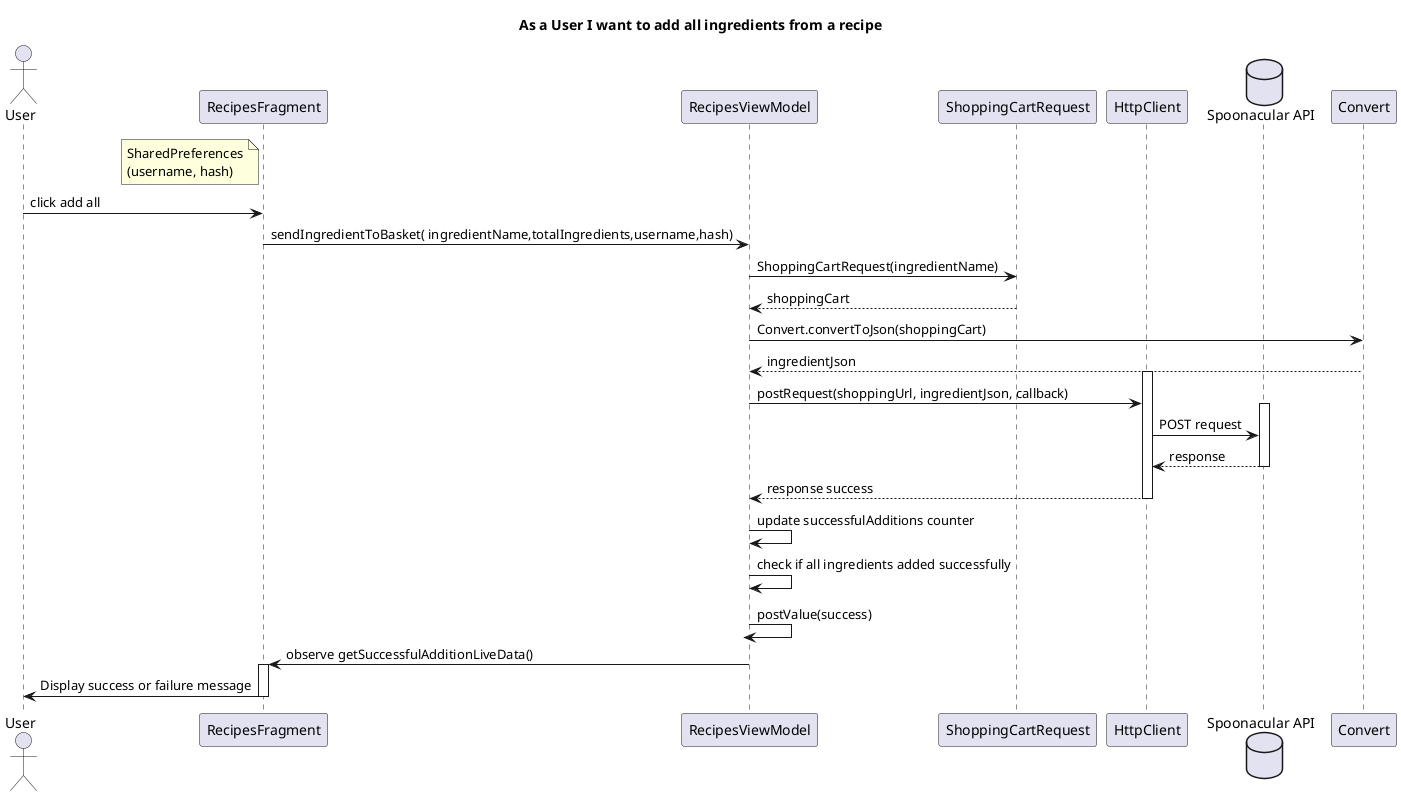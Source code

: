 @startuml
title As a User I want to add all ingredients from a recipe
actor User as User
participant "RecipesFragment" as GalleryFragment
participant "RecipesViewModel" as GalleryViewModel
participant "ShoppingCartRequest" as ShoppingCart
participant "HttpClient" as HttpClient
database "Spoonacular API" as Server
participant "Convert" as Convert
Note left of GalleryFragment: SharedPreferences\n(username, hash)

User -> GalleryFragment: click add all
GalleryFragment -> GalleryViewModel: sendIngredientToBasket( ingredientName,totalIngredients,username,hash)
GalleryViewModel->ShoppingCart:ShoppingCartRequest(ingredientName)
ShoppingCart-->GalleryViewModel: shoppingCart
GalleryViewModel->Convert:Convert.convertToJson(shoppingCart)
Convert-->GalleryViewModel:ingredientJson

activate HttpClient

GalleryViewModel -> HttpClient: postRequest(shoppingUrl, ingredientJson, callback)
activate Server

HttpClient->Server:POST request
Server-->"HttpClient":response

deactivate Server
HttpClient --> GalleryViewModel: response success
deactivate HttpClient
GalleryViewModel -> GalleryViewModel: update successfulAdditions counter
GalleryViewModel -> GalleryViewModel: check if all ingredients added successfully
GalleryViewModel -> GalleryViewModel: postValue(success)
deactivate GalleryViewModel
GalleryViewModel -> GalleryFragment: observe getSuccessfulAdditionLiveData()
activate GalleryFragment
GalleryFragment -> User: Display success or failure message
deactivate GalleryFragment

@enduml

